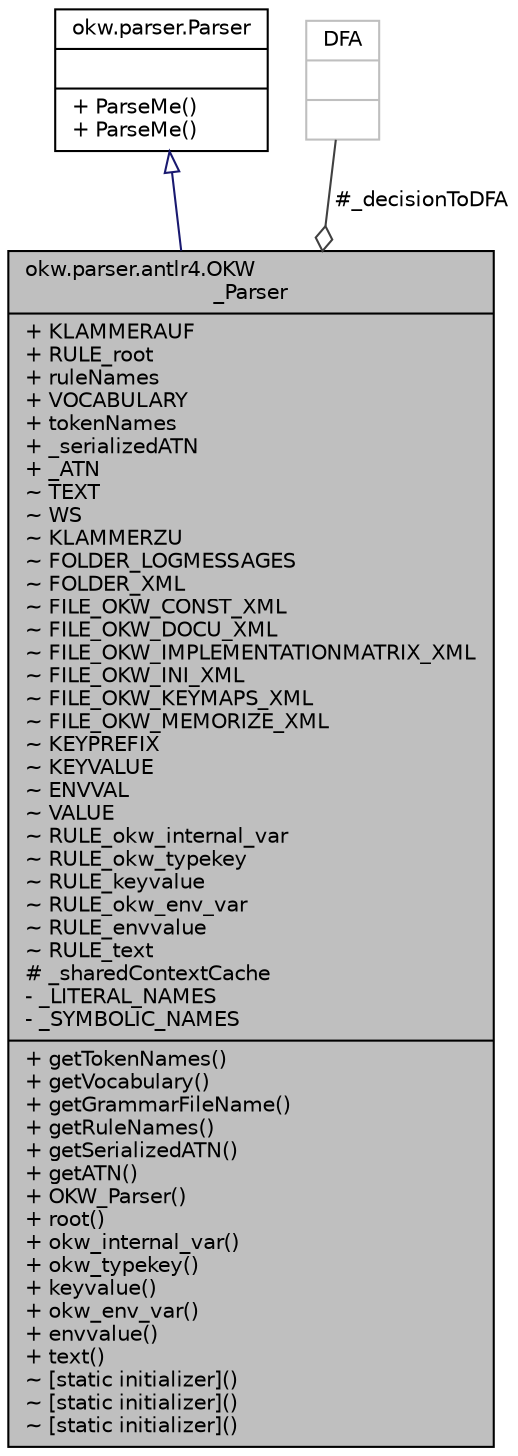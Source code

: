 digraph "okw.parser.antlr4.OKW_Parser"
{
 // INTERACTIVE_SVG=YES
 // LATEX_PDF_SIZE
  edge [fontname="Helvetica",fontsize="10",labelfontname="Helvetica",labelfontsize="10"];
  node [fontname="Helvetica",fontsize="10",shape=record];
  Node1 [label="{okw.parser.antlr4.OKW\l_Parser\n|+ KLAMMERAUF\l+ RULE_root\l+ ruleNames\l+ VOCABULARY\l+ tokenNames\l+ _serializedATN\l+ _ATN\l~ TEXT\l~ WS\l~ KLAMMERZU\l~ FOLDER_LOGMESSAGES\l~ FOLDER_XML\l~ FILE_OKW_CONST_XML\l~ FILE_OKW_DOCU_XML\l~ FILE_OKW_IMPLEMENTATIONMATRIX_XML\l~ FILE_OKW_INI_XML\l~ FILE_OKW_KEYMAPS_XML\l~ FILE_OKW_MEMORIZE_XML\l~ KEYPREFIX\l~ KEYVALUE\l~ ENVVAL\l~ VALUE\l~ RULE_okw_internal_var\l~ RULE_okw_typekey\l~ RULE_keyvalue\l~ RULE_okw_env_var\l~ RULE_envvalue\l~ RULE_text\l# _sharedContextCache\l- _LITERAL_NAMES\l- _SYMBOLIC_NAMES\l|+ getTokenNames()\l+ getVocabulary()\l+ getGrammarFileName()\l+ getRuleNames()\l+ getSerializedATN()\l+ getATN()\l+ OKW_Parser()\l+ root()\l+ okw_internal_var()\l+ okw_typekey()\l+ keyvalue()\l+ okw_env_var()\l+ envvalue()\l+ text()\l~ [static initializer]()\l~ [static initializer]()\l~ [static initializer]()\l}",height=0.2,width=0.4,color="black", fillcolor="grey75", style="filled", fontcolor="black",tooltip=" "];
  Node2 -> Node1 [dir="back",color="midnightblue",fontsize="10",style="solid",arrowtail="onormal",fontname="Helvetica"];
  Node2 [label="{okw.parser.Parser\n||+ ParseMe()\l+ ParseMe()\l}",height=0.2,width=0.4,color="black", fillcolor="white", style="filled",URL="$classokw_1_1parser_1_1_parser.html",tooltip=" "];
  Node3 -> Node1 [color="grey25",fontsize="10",style="solid",label=" #_decisionToDFA" ,arrowhead="odiamond",fontname="Helvetica"];
  Node3 [label="{DFA\n||}",height=0.2,width=0.4,color="grey75", fillcolor="white", style="filled",tooltip=" "];
}
